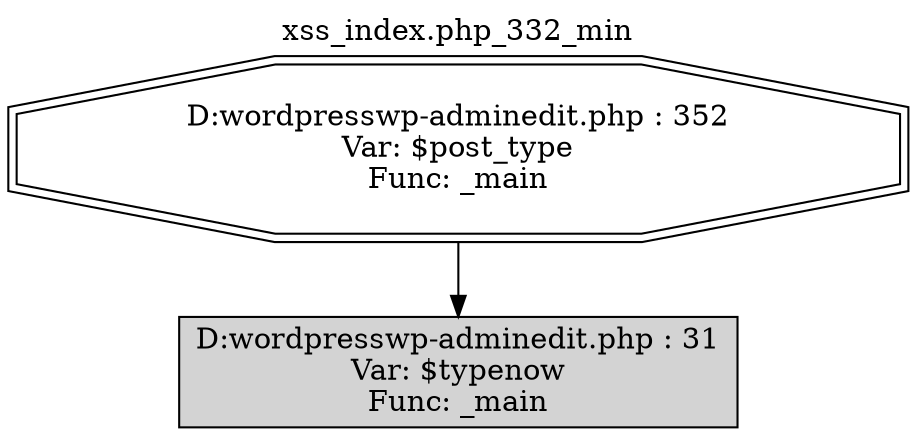 digraph cfg {
  label="xss_index.php_332_min";
  labelloc=t;
  n1 [shape=doubleoctagon, label="D:\wordpress\wp-admin\edit.php : 352\nVar: $post_type\nFunc: _main\n"];
  n2 [shape=box, label="D:\wordpress\wp-admin\edit.php : 31\nVar: $typenow\nFunc: _main\n",style=filled];
  n1 -> n2;
}
